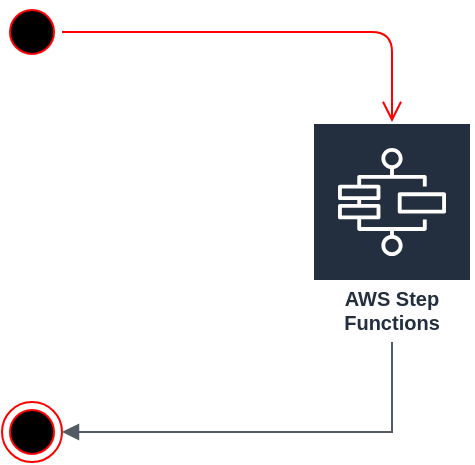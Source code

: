 <mxfile version="13.7.3" type="github"><diagram id="2G00bHq8xmsmm-N6yZd0" name="Page-1"><mxGraphModel dx="782" dy="429" grid="1" gridSize="10" guides="1" tooltips="1" connect="1" arrows="1" fold="1" page="1" pageScale="1" pageWidth="850" pageHeight="1100" math="0" shadow="0"><root><mxCell id="0"/><mxCell id="1" parent="0"/><mxCell id="PdUB_fdB6x-vzQa1xZ19-4" value="" style="ellipse;html=1;shape=startState;fillColor=#000000;strokeColor=#ff0000;" vertex="1" parent="1"><mxGeometry x="190" y="100" width="30" height="30" as="geometry"/></mxCell><mxCell id="PdUB_fdB6x-vzQa1xZ19-5" value="" style="edgeStyle=orthogonalEdgeStyle;html=1;verticalAlign=bottom;endArrow=open;endSize=8;strokeColor=#ff0000;" edge="1" source="PdUB_fdB6x-vzQa1xZ19-4" parent="1" target="PdUB_fdB6x-vzQa1xZ19-8"><mxGeometry relative="1" as="geometry"><mxPoint x="205" y="190" as="targetPoint"/></mxGeometry></mxCell><mxCell id="PdUB_fdB6x-vzQa1xZ19-7" value="" style="ellipse;html=1;shape=endState;fillColor=#000000;strokeColor=#ff0000;" vertex="1" parent="1"><mxGeometry x="190" y="300" width="30" height="30" as="geometry"/></mxCell><mxCell id="PdUB_fdB6x-vzQa1xZ19-8" value="AWS Step Functions" style="outlineConnect=0;fontColor=#232F3E;gradientColor=none;strokeColor=#ffffff;fillColor=#232F3E;dashed=0;verticalLabelPosition=middle;verticalAlign=bottom;align=center;html=1;whiteSpace=wrap;fontSize=10;fontStyle=1;spacing=3;shape=mxgraph.aws4.productIcon;prIcon=mxgraph.aws4.step_functions;" vertex="1" parent="1"><mxGeometry x="345" y="160" width="80" height="110" as="geometry"/></mxCell><mxCell id="PdUB_fdB6x-vzQa1xZ19-9" value="" style="edgeStyle=orthogonalEdgeStyle;html=1;endArrow=none;elbow=vertical;startArrow=block;startFill=1;strokeColor=#545B64;rounded=0;exitX=1;exitY=0.5;exitDx=0;exitDy=0;" edge="1" parent="1" source="PdUB_fdB6x-vzQa1xZ19-7" target="PdUB_fdB6x-vzQa1xZ19-8"><mxGeometry width="100" relative="1" as="geometry"><mxPoint x="290" y="220" as="sourcePoint"/><mxPoint x="390" y="240" as="targetPoint"/></mxGeometry></mxCell></root></mxGraphModel></diagram></mxfile>